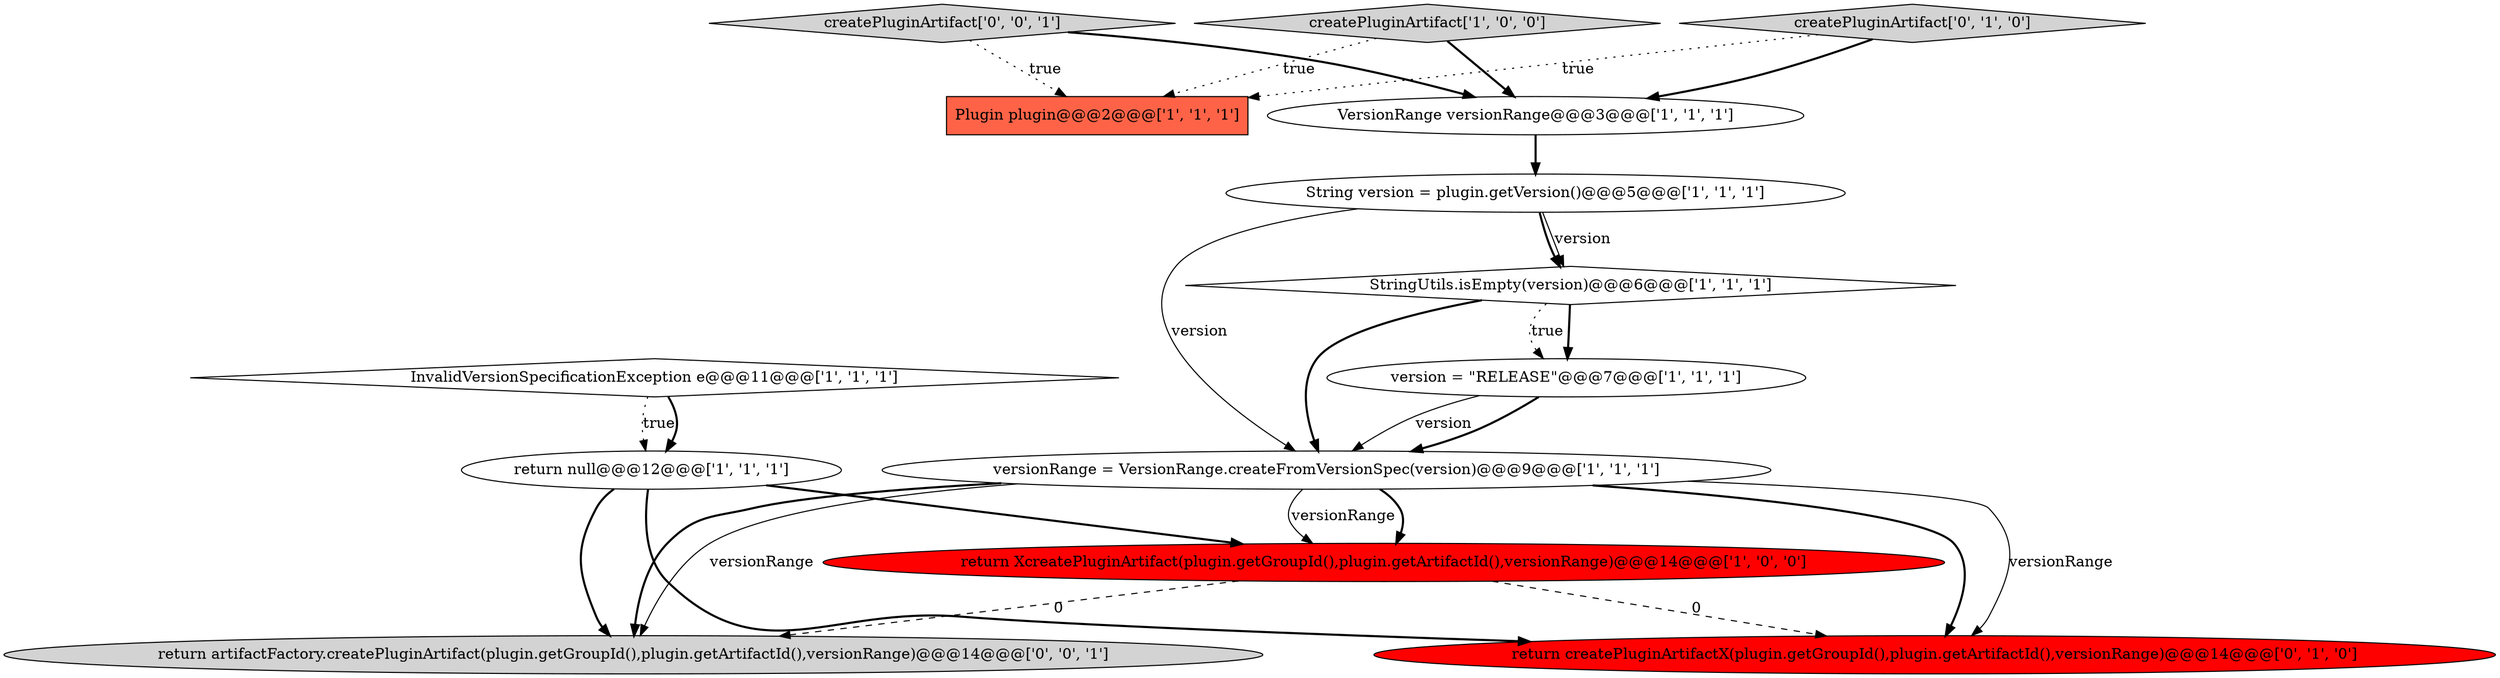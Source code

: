 digraph {
7 [style = filled, label = "return XcreatePluginArtifact(plugin.getGroupId(),plugin.getArtifactId(),versionRange)@@@14@@@['1', '0', '0']", fillcolor = red, shape = ellipse image = "AAA1AAABBB1BBB"];
4 [style = filled, label = "StringUtils.isEmpty(version)@@@6@@@['1', '1', '1']", fillcolor = white, shape = diamond image = "AAA0AAABBB1BBB"];
5 [style = filled, label = "Plugin plugin@@@2@@@['1', '1', '1']", fillcolor = tomato, shape = box image = "AAA0AAABBB1BBB"];
2 [style = filled, label = "InvalidVersionSpecificationException e@@@11@@@['1', '1', '1']", fillcolor = white, shape = diamond image = "AAA0AAABBB1BBB"];
12 [style = filled, label = "createPluginArtifact['0', '0', '1']", fillcolor = lightgray, shape = diamond image = "AAA0AAABBB3BBB"];
10 [style = filled, label = "createPluginArtifact['0', '1', '0']", fillcolor = lightgray, shape = diamond image = "AAA0AAABBB2BBB"];
13 [style = filled, label = "return artifactFactory.createPluginArtifact(plugin.getGroupId(),plugin.getArtifactId(),versionRange)@@@14@@@['0', '0', '1']", fillcolor = lightgray, shape = ellipse image = "AAA0AAABBB3BBB"];
9 [style = filled, label = "version = \"RELEASE\"@@@7@@@['1', '1', '1']", fillcolor = white, shape = ellipse image = "AAA0AAABBB1BBB"];
8 [style = filled, label = "VersionRange versionRange@@@3@@@['1', '1', '1']", fillcolor = white, shape = ellipse image = "AAA0AAABBB1BBB"];
11 [style = filled, label = "return createPluginArtifactX(plugin.getGroupId(),plugin.getArtifactId(),versionRange)@@@14@@@['0', '1', '0']", fillcolor = red, shape = ellipse image = "AAA1AAABBB2BBB"];
6 [style = filled, label = "versionRange = VersionRange.createFromVersionSpec(version)@@@9@@@['1', '1', '1']", fillcolor = white, shape = ellipse image = "AAA0AAABBB1BBB"];
1 [style = filled, label = "String version = plugin.getVersion()@@@5@@@['1', '1', '1']", fillcolor = white, shape = ellipse image = "AAA0AAABBB1BBB"];
0 [style = filled, label = "return null@@@12@@@['1', '1', '1']", fillcolor = white, shape = ellipse image = "AAA0AAABBB1BBB"];
3 [style = filled, label = "createPluginArtifact['1', '0', '0']", fillcolor = lightgray, shape = diamond image = "AAA0AAABBB1BBB"];
4->9 [style = bold, label=""];
1->4 [style = bold, label=""];
6->13 [style = solid, label="versionRange"];
2->0 [style = dotted, label="true"];
0->13 [style = bold, label=""];
1->6 [style = solid, label="version"];
4->6 [style = bold, label=""];
1->4 [style = solid, label="version"];
9->6 [style = solid, label="version"];
7->11 [style = dashed, label="0"];
0->11 [style = bold, label=""];
6->11 [style = solid, label="versionRange"];
10->5 [style = dotted, label="true"];
9->6 [style = bold, label=""];
0->7 [style = bold, label=""];
8->1 [style = bold, label=""];
2->0 [style = bold, label=""];
3->5 [style = dotted, label="true"];
10->8 [style = bold, label=""];
12->5 [style = dotted, label="true"];
12->8 [style = bold, label=""];
3->8 [style = bold, label=""];
6->11 [style = bold, label=""];
6->13 [style = bold, label=""];
7->13 [style = dashed, label="0"];
4->9 [style = dotted, label="true"];
6->7 [style = bold, label=""];
6->7 [style = solid, label="versionRange"];
}
